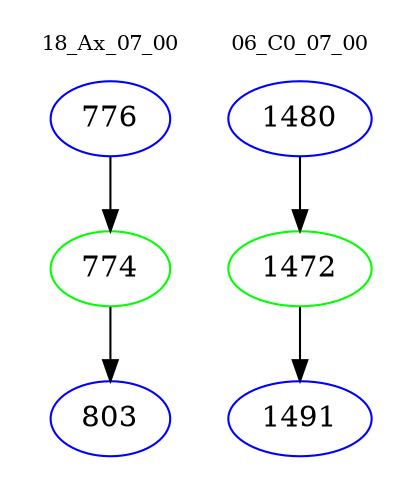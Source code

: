 digraph{
subgraph cluster_0 {
color = white
label = "18_Ax_07_00";
fontsize=10;
T0_776 [label="776", color="blue"]
T0_776 -> T0_774 [color="black"]
T0_774 [label="774", color="green"]
T0_774 -> T0_803 [color="black"]
T0_803 [label="803", color="blue"]
}
subgraph cluster_1 {
color = white
label = "06_C0_07_00";
fontsize=10;
T1_1480 [label="1480", color="blue"]
T1_1480 -> T1_1472 [color="black"]
T1_1472 [label="1472", color="green"]
T1_1472 -> T1_1491 [color="black"]
T1_1491 [label="1491", color="blue"]
}
}
